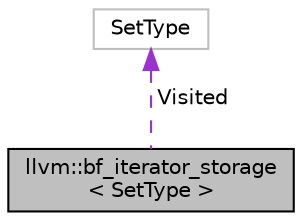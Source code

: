 digraph "llvm::bf_iterator_storage&lt; SetType &gt;"
{
 // LATEX_PDF_SIZE
  bgcolor="transparent";
  edge [fontname="Helvetica",fontsize="10",labelfontname="Helvetica",labelfontsize="10"];
  node [fontname="Helvetica",fontsize="10",shape=record];
  Node1 [label="llvm::bf_iterator_storage\l\< SetType \>",height=0.2,width=0.4,color="black", fillcolor="grey75", style="filled", fontcolor="black",tooltip=" "];
  Node2 -> Node1 [dir="back",color="darkorchid3",fontsize="10",style="dashed",label=" Visited" ,fontname="Helvetica"];
  Node2 [label="SetType",height=0.2,width=0.4,color="grey75",tooltip=" "];
}
